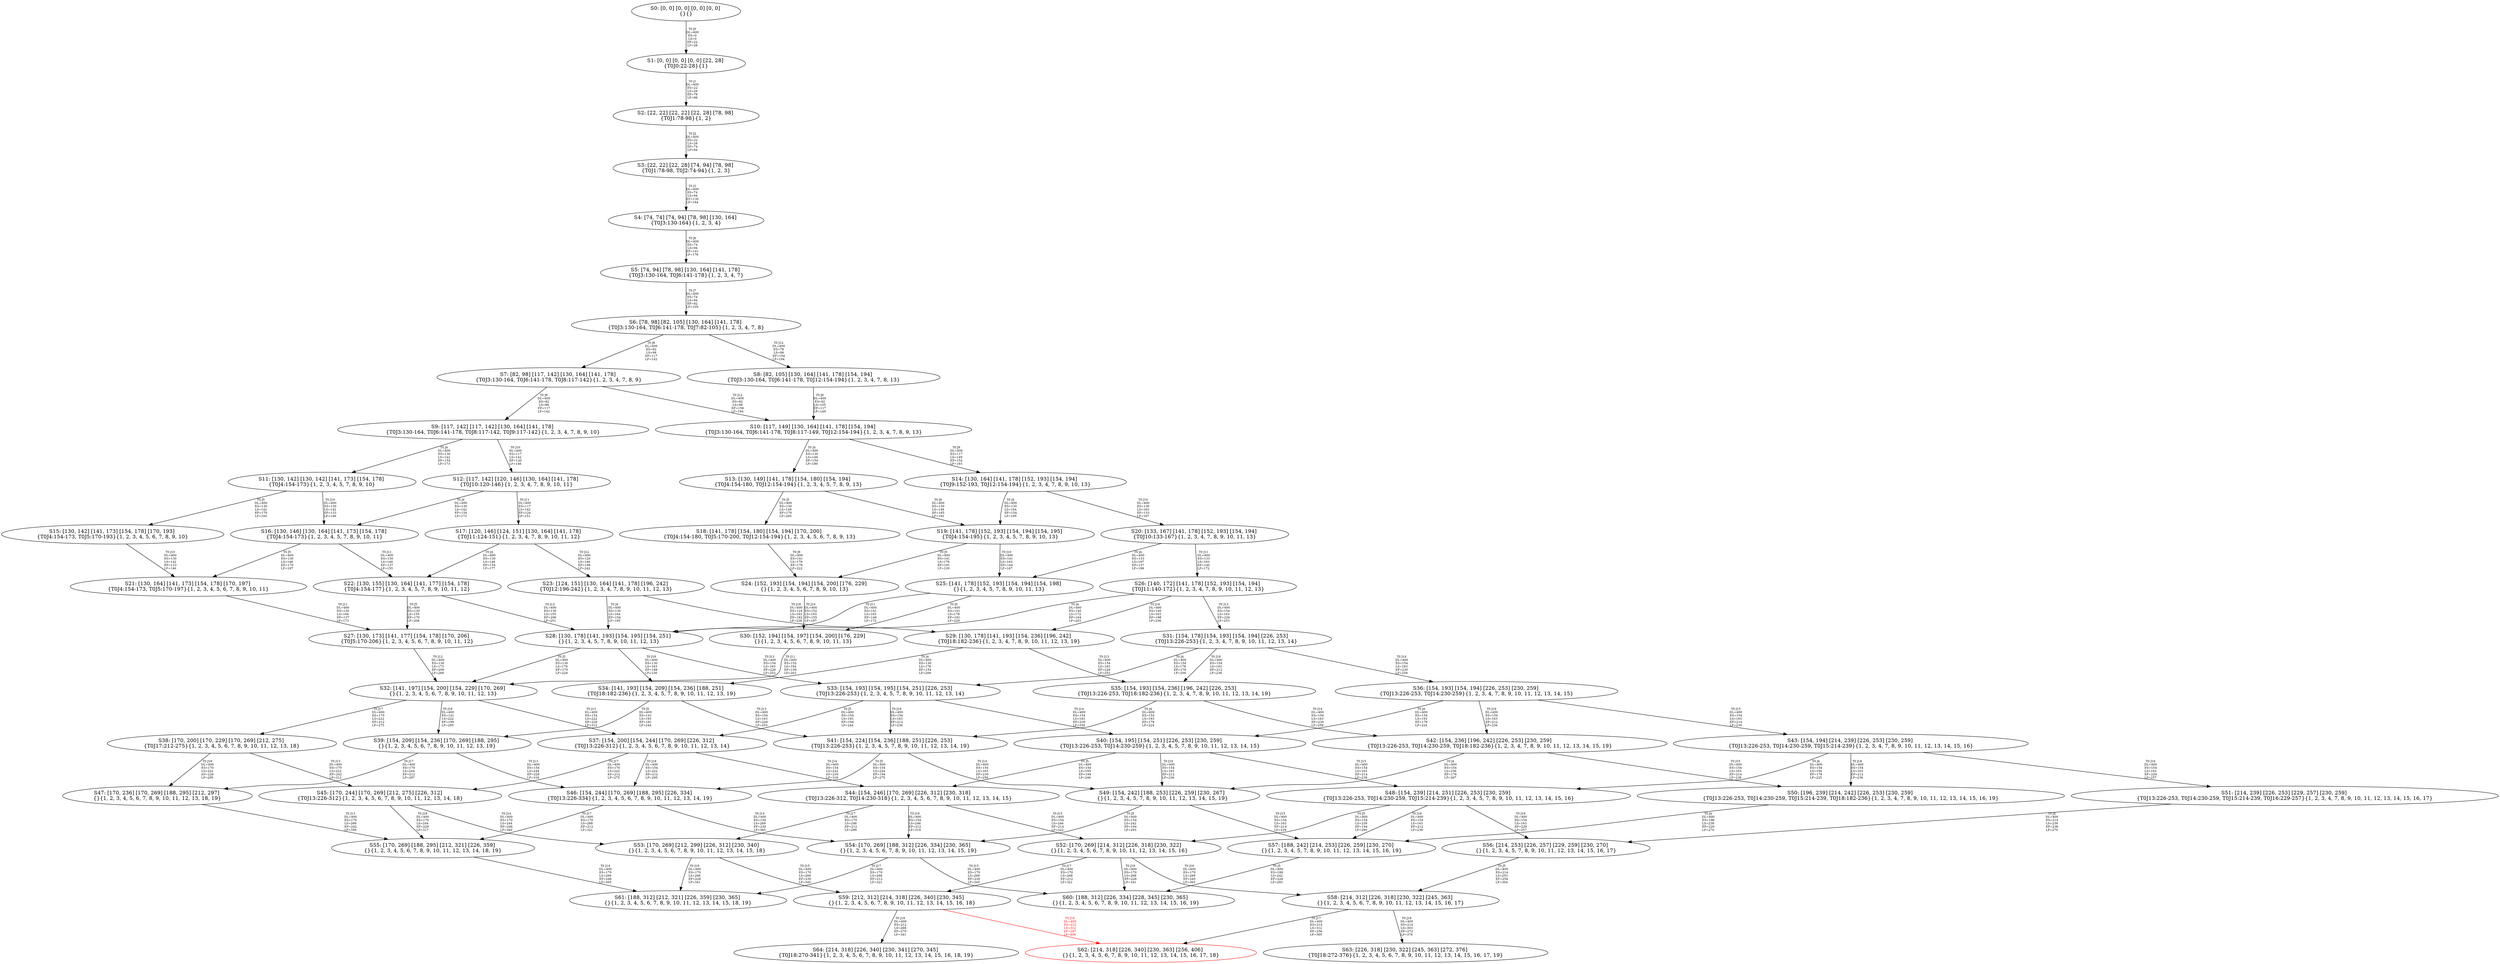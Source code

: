 digraph {
	S0[label="S0: [0, 0] [0, 0] [0, 0] [0, 0] \n{}{}"];
	S1[label="S1: [0, 0] [0, 0] [0, 0] [22, 28] \n{T0J0:22-28}{1}"];
	S2[label="S2: [22, 22] [22, 22] [22, 28] [78, 98] \n{T0J1:78-98}{1, 2}"];
	S3[label="S3: [22, 22] [22, 28] [74, 94] [78, 98] \n{T0J1:78-98, T0J2:74-94}{1, 2, 3}"];
	S4[label="S4: [74, 74] [74, 94] [78, 98] [130, 164] \n{T0J3:130-164}{1, 2, 3, 4}"];
	S5[label="S5: [74, 94] [78, 98] [130, 164] [141, 178] \n{T0J3:130-164, T0J6:141-178}{1, 2, 3, 4, 7}"];
	S6[label="S6: [78, 98] [82, 105] [130, 164] [141, 178] \n{T0J3:130-164, T0J6:141-178, T0J7:82-105}{1, 2, 3, 4, 7, 8}"];
	S7[label="S7: [82, 98] [117, 142] [130, 164] [141, 178] \n{T0J3:130-164, T0J6:141-178, T0J8:117-142}{1, 2, 3, 4, 7, 8, 9}"];
	S8[label="S8: [82, 105] [130, 164] [141, 178] [154, 194] \n{T0J3:130-164, T0J6:141-178, T0J12:154-194}{1, 2, 3, 4, 7, 8, 13}"];
	S9[label="S9: [117, 142] [117, 142] [130, 164] [141, 178] \n{T0J3:130-164, T0J6:141-178, T0J8:117-142, T0J9:117-142}{1, 2, 3, 4, 7, 8, 9, 10}"];
	S10[label="S10: [117, 149] [130, 164] [141, 178] [154, 194] \n{T0J3:130-164, T0J6:141-178, T0J8:117-149, T0J12:154-194}{1, 2, 3, 4, 7, 8, 9, 13}"];
	S11[label="S11: [130, 142] [130, 142] [141, 173] [154, 178] \n{T0J4:154-173}{1, 2, 3, 4, 5, 7, 8, 9, 10}"];
	S12[label="S12: [117, 142] [120, 146] [130, 164] [141, 178] \n{T0J10:120-146}{1, 2, 3, 4, 7, 8, 9, 10, 11}"];
	S13[label="S13: [130, 149] [141, 178] [154, 180] [154, 194] \n{T0J4:154-180, T0J12:154-194}{1, 2, 3, 4, 5, 7, 8, 9, 13}"];
	S14[label="S14: [130, 164] [141, 178] [152, 193] [154, 194] \n{T0J9:152-193, T0J12:154-194}{1, 2, 3, 4, 7, 8, 9, 10, 13}"];
	S15[label="S15: [130, 142] [141, 173] [154, 178] [170, 193] \n{T0J4:154-173, T0J5:170-193}{1, 2, 3, 4, 5, 6, 7, 8, 9, 10}"];
	S16[label="S16: [130, 146] [130, 164] [141, 173] [154, 178] \n{T0J4:154-173}{1, 2, 3, 4, 5, 7, 8, 9, 10, 11}"];
	S17[label="S17: [120, 146] [124, 151] [130, 164] [141, 178] \n{T0J11:124-151}{1, 2, 3, 4, 7, 8, 9, 10, 11, 12}"];
	S18[label="S18: [141, 178] [154, 180] [154, 194] [170, 200] \n{T0J4:154-180, T0J5:170-200, T0J12:154-194}{1, 2, 3, 4, 5, 6, 7, 8, 9, 13}"];
	S19[label="S19: [141, 178] [152, 193] [154, 194] [154, 195] \n{T0J4:154-195}{1, 2, 3, 4, 5, 7, 8, 9, 10, 13}"];
	S20[label="S20: [133, 167] [141, 178] [152, 193] [154, 194] \n{T0J10:133-167}{1, 2, 3, 4, 7, 8, 9, 10, 11, 13}"];
	S21[label="S21: [130, 164] [141, 173] [154, 178] [170, 197] \n{T0J4:154-173, T0J5:170-197}{1, 2, 3, 4, 5, 6, 7, 8, 9, 10, 11}"];
	S22[label="S22: [130, 155] [130, 164] [141, 177] [154, 178] \n{T0J4:154-177}{1, 2, 3, 4, 5, 7, 8, 9, 10, 11, 12}"];
	S23[label="S23: [124, 151] [130, 164] [141, 178] [196, 242] \n{T0J12:196-242}{1, 2, 3, 4, 7, 8, 9, 10, 11, 12, 13}"];
	S24[label="S24: [152, 193] [154, 194] [154, 200] [176, 229] \n{}{1, 2, 3, 4, 5, 6, 7, 8, 9, 10, 13}"];
	S25[label="S25: [141, 178] [152, 193] [154, 194] [154, 198] \n{}{1, 2, 3, 4, 5, 7, 8, 9, 10, 11, 13}"];
	S26[label="S26: [140, 172] [141, 178] [152, 193] [154, 194] \n{T0J11:140-172}{1, 2, 3, 4, 7, 8, 9, 10, 11, 12, 13}"];
	S27[label="S27: [130, 173] [141, 177] [154, 178] [170, 206] \n{T0J5:170-206}{1, 2, 3, 4, 5, 6, 7, 8, 9, 10, 11, 12}"];
	S28[label="S28: [130, 178] [141, 193] [154, 195] [154, 251] \n{}{1, 2, 3, 4, 5, 7, 8, 9, 10, 11, 12, 13}"];
	S29[label="S29: [130, 178] [141, 193] [154, 236] [196, 242] \n{T0J18:182-236}{1, 2, 3, 4, 7, 8, 9, 10, 11, 12, 13, 19}"];
	S30[label="S30: [152, 194] [154, 197] [154, 200] [176, 229] \n{}{1, 2, 3, 4, 5, 6, 7, 8, 9, 10, 11, 13}"];
	S31[label="S31: [154, 178] [154, 193] [154, 194] [226, 253] \n{T0J13:226-253}{1, 2, 3, 4, 7, 8, 9, 10, 11, 12, 13, 14}"];
	S32[label="S32: [141, 197] [154, 200] [154, 229] [170, 269] \n{}{1, 2, 3, 4, 5, 6, 7, 8, 9, 10, 11, 12, 13}"];
	S33[label="S33: [154, 193] [154, 195] [154, 251] [226, 253] \n{T0J13:226-253}{1, 2, 3, 4, 5, 7, 8, 9, 10, 11, 12, 13, 14}"];
	S34[label="S34: [141, 193] [154, 209] [154, 236] [188, 251] \n{T0J18:182-236}{1, 2, 3, 4, 5, 7, 8, 9, 10, 11, 12, 13, 19}"];
	S35[label="S35: [154, 193] [154, 236] [196, 242] [226, 253] \n{T0J13:226-253, T0J18:182-236}{1, 2, 3, 4, 7, 8, 9, 10, 11, 12, 13, 14, 19}"];
	S36[label="S36: [154, 193] [154, 194] [226, 253] [230, 259] \n{T0J13:226-253, T0J14:230-259}{1, 2, 3, 4, 7, 8, 9, 10, 11, 12, 13, 14, 15}"];
	S37[label="S37: [154, 200] [154, 244] [170, 269] [226, 312] \n{T0J13:226-312}{1, 2, 3, 4, 5, 6, 7, 8, 9, 10, 11, 12, 13, 14}"];
	S38[label="S38: [170, 200] [170, 229] [170, 269] [212, 275] \n{T0J17:212-275}{1, 2, 3, 4, 5, 6, 7, 8, 9, 10, 11, 12, 13, 18}"];
	S39[label="S39: [154, 209] [154, 236] [170, 269] [188, 295] \n{}{1, 2, 3, 4, 5, 6, 7, 8, 9, 10, 11, 12, 13, 19}"];
	S40[label="S40: [154, 195] [154, 251] [226, 253] [230, 259] \n{T0J13:226-253, T0J14:230-259}{1, 2, 3, 4, 5, 7, 8, 9, 10, 11, 12, 13, 14, 15}"];
	S41[label="S41: [154, 224] [154, 236] [188, 251] [226, 253] \n{T0J13:226-253}{1, 2, 3, 4, 5, 7, 8, 9, 10, 11, 12, 13, 14, 19}"];
	S42[label="S42: [154, 236] [196, 242] [226, 253] [230, 259] \n{T0J13:226-253, T0J14:230-259, T0J18:182-236}{1, 2, 3, 4, 7, 8, 9, 10, 11, 12, 13, 14, 15, 19}"];
	S43[label="S43: [154, 194] [214, 239] [226, 253] [230, 259] \n{T0J13:226-253, T0J14:230-259, T0J15:214-239}{1, 2, 3, 4, 7, 8, 9, 10, 11, 12, 13, 14, 15, 16}"];
	S44[label="S44: [154, 246] [170, 269] [226, 312] [230, 318] \n{T0J13:226-312, T0J14:230-318}{1, 2, 3, 4, 5, 6, 7, 8, 9, 10, 11, 12, 13, 14, 15}"];
	S45[label="S45: [170, 244] [170, 269] [212, 275] [226, 312] \n{T0J13:226-312}{1, 2, 3, 4, 5, 6, 7, 8, 9, 10, 11, 12, 13, 14, 18}"];
	S46[label="S46: [154, 244] [170, 269] [188, 295] [226, 334] \n{T0J13:226-334}{1, 2, 3, 4, 5, 6, 7, 8, 9, 10, 11, 12, 13, 14, 19}"];
	S47[label="S47: [170, 236] [170, 269] [188, 295] [212, 297] \n{}{1, 2, 3, 4, 5, 6, 7, 8, 9, 10, 11, 12, 13, 18, 19}"];
	S48[label="S48: [154, 239] [214, 251] [226, 253] [230, 259] \n{T0J13:226-253, T0J14:230-259, T0J15:214-239}{1, 2, 3, 4, 5, 7, 8, 9, 10, 11, 12, 13, 14, 15, 16}"];
	S49[label="S49: [154, 242] [188, 253] [226, 259] [230, 267] \n{}{1, 2, 3, 4, 5, 7, 8, 9, 10, 11, 12, 13, 14, 15, 19}"];
	S50[label="S50: [196, 239] [214, 242] [226, 253] [230, 259] \n{T0J13:226-253, T0J14:230-259, T0J15:214-239, T0J18:182-236}{1, 2, 3, 4, 7, 8, 9, 10, 11, 12, 13, 14, 15, 16, 19}"];
	S51[label="S51: [214, 239] [226, 253] [229, 257] [230, 259] \n{T0J13:226-253, T0J14:230-259, T0J15:214-239, T0J16:229-257}{1, 2, 3, 4, 7, 8, 9, 10, 11, 12, 13, 14, 15, 16, 17}"];
	S52[label="S52: [170, 269] [214, 312] [226, 318] [230, 322] \n{}{1, 2, 3, 4, 5, 6, 7, 8, 9, 10, 11, 12, 13, 14, 15, 16}"];
	S53[label="S53: [170, 269] [212, 299] [226, 312] [230, 340] \n{}{1, 2, 3, 4, 5, 6, 7, 8, 9, 10, 11, 12, 13, 14, 15, 18}"];
	S54[label="S54: [170, 269] [188, 312] [226, 334] [230, 365] \n{}{1, 2, 3, 4, 5, 6, 7, 8, 9, 10, 11, 12, 13, 14, 15, 19}"];
	S55[label="S55: [170, 269] [188, 295] [212, 321] [226, 359] \n{}{1, 2, 3, 4, 5, 6, 7, 8, 9, 10, 11, 12, 13, 14, 18, 19}"];
	S56[label="S56: [214, 253] [226, 257] [229, 259] [230, 270] \n{}{1, 2, 3, 4, 5, 7, 8, 9, 10, 11, 12, 13, 14, 15, 16, 17}"];
	S57[label="S57: [188, 242] [214, 253] [226, 259] [230, 270] \n{}{1, 2, 3, 4, 5, 7, 8, 9, 10, 11, 12, 13, 14, 15, 16, 19}"];
	S58[label="S58: [214, 312] [226, 318] [230, 322] [245, 363] \n{}{1, 2, 3, 4, 5, 6, 7, 8, 9, 10, 11, 12, 13, 14, 15, 16, 17}"];
	S59[label="S59: [212, 312] [214, 318] [226, 340] [230, 345] \n{}{1, 2, 3, 4, 5, 6, 7, 8, 9, 10, 11, 12, 13, 14, 15, 16, 18}"];
	S60[label="S60: [188, 312] [226, 334] [228, 345] [230, 365] \n{}{1, 2, 3, 4, 5, 6, 7, 8, 9, 10, 11, 12, 13, 14, 15, 16, 19}"];
	S61[label="S61: [188, 312] [212, 321] [226, 359] [230, 365] \n{}{1, 2, 3, 4, 5, 6, 7, 8, 9, 10, 11, 12, 13, 14, 15, 18, 19}"];
	S62[label="S62: [214, 318] [226, 340] [230, 363] [256, 406] \n{}{1, 2, 3, 4, 5, 6, 7, 8, 9, 10, 11, 12, 13, 14, 15, 16, 17, 18}"];
	S63[label="S63: [226, 318] [230, 322] [245, 363] [272, 376] \n{T0J18:272-376}{1, 2, 3, 4, 5, 6, 7, 8, 9, 10, 11, 12, 13, 14, 15, 16, 17, 19}"];
	S64[label="S64: [214, 318] [226, 340] [230, 341] [270, 345] \n{T0J18:270-341}{1, 2, 3, 4, 5, 6, 7, 8, 9, 10, 11, 12, 13, 14, 15, 16, 18, 19}"];
	S0 -> S1[label="T0 J0\nDL=400\nES=0\nLS=0\nEF=22\nLF=28",fontsize=8];
	S1 -> S2[label="T0 J1\nDL=400\nES=22\nLS=28\nEF=78\nLF=98",fontsize=8];
	S2 -> S3[label="T0 J2\nDL=400\nES=22\nLS=28\nEF=74\nLF=94",fontsize=8];
	S3 -> S4[label="T0 J3\nDL=400\nES=74\nLS=94\nEF=130\nLF=164",fontsize=8];
	S4 -> S5[label="T0 J6\nDL=400\nES=74\nLS=94\nEF=141\nLF=178",fontsize=8];
	S5 -> S6[label="T0 J7\nDL=400\nES=74\nLS=94\nEF=82\nLF=105",fontsize=8];
	S6 -> S7[label="T0 J8\nDL=400\nES=82\nLS=98\nEF=117\nLF=142",fontsize=8];
	S6 -> S8[label="T0 J12\nDL=400\nES=78\nLS=98\nEF=154\nLF=194",fontsize=8];
	S7 -> S9[label="T0 J9\nDL=400\nES=82\nLS=98\nEF=117\nLF=142",fontsize=8];
	S7 -> S10[label="T0 J12\nDL=400\nES=82\nLS=98\nEF=158\nLF=194",fontsize=8];
	S8 -> S10[label="T0 J8\nDL=400\nES=82\nLS=105\nEF=117\nLF=149",fontsize=8];
	S9 -> S11[label="T0 J4\nDL=400\nES=130\nLS=142\nEF=154\nLF=173",fontsize=8];
	S9 -> S12[label="T0 J10\nDL=400\nES=117\nLS=142\nEF=120\nLF=146",fontsize=8];
	S10 -> S13[label="T0 J4\nDL=400\nES=130\nLS=149\nEF=154\nLF=180",fontsize=8];
	S10 -> S14[label="T0 J9\nDL=400\nES=117\nLS=149\nEF=152\nLF=193",fontsize=8];
	S11 -> S15[label="T0 J5\nDL=400\nES=130\nLS=142\nEF=170\nLF=193",fontsize=8];
	S11 -> S16[label="T0 J10\nDL=400\nES=130\nLS=142\nEF=133\nLF=146",fontsize=8];
	S12 -> S16[label="T0 J4\nDL=400\nES=130\nLS=142\nEF=154\nLF=173",fontsize=8];
	S12 -> S17[label="T0 J11\nDL=400\nES=117\nLS=142\nEF=124\nLF=151",fontsize=8];
	S13 -> S18[label="T0 J5\nDL=400\nES=130\nLS=149\nEF=170\nLF=200",fontsize=8];
	S13 -> S19[label="T0 J9\nDL=400\nES=130\nLS=149\nEF=165\nLF=193",fontsize=8];
	S14 -> S19[label="T0 J4\nDL=400\nES=130\nLS=164\nEF=154\nLF=195",fontsize=8];
	S14 -> S20[label="T0 J10\nDL=400\nES=130\nLS=163\nEF=133\nLF=167",fontsize=8];
	S15 -> S21[label="T0 J10\nDL=400\nES=130\nLS=142\nEF=133\nLF=146",fontsize=8];
	S16 -> S21[label="T0 J5\nDL=400\nES=130\nLS=146\nEF=170\nLF=197",fontsize=8];
	S16 -> S22[label="T0 J11\nDL=400\nES=130\nLS=146\nEF=137\nLF=155",fontsize=8];
	S17 -> S22[label="T0 J4\nDL=400\nES=130\nLS=146\nEF=154\nLF=177",fontsize=8];
	S17 -> S23[label="T0 J12\nDL=400\nES=120\nLS=146\nEF=196\nLF=242",fontsize=8];
	S18 -> S24[label="T0 J9\nDL=400\nES=141\nLS=178\nEF=176\nLF=222",fontsize=8];
	S19 -> S24[label="T0 J5\nDL=400\nES=141\nLS=178\nEF=181\nLF=229",fontsize=8];
	S19 -> S25[label="T0 J10\nDL=400\nES=141\nLS=163\nEF=144\nLF=167",fontsize=8];
	S20 -> S25[label="T0 J4\nDL=400\nES=133\nLS=167\nEF=157\nLF=198",fontsize=8];
	S20 -> S26[label="T0 J11\nDL=400\nES=133\nLS=163\nEF=140\nLF=172",fontsize=8];
	S21 -> S27[label="T0 J11\nDL=400\nES=130\nLS=164\nEF=137\nLF=173",fontsize=8];
	S22 -> S27[label="T0 J5\nDL=400\nES=130\nLS=155\nEF=170\nLF=206",fontsize=8];
	S22 -> S28[label="T0 J12\nDL=400\nES=130\nLS=155\nEF=206\nLF=251",fontsize=8];
	S23 -> S28[label="T0 J4\nDL=400\nES=130\nLS=164\nEF=154\nLF=195",fontsize=8];
	S23 -> S29[label="T0 J18\nDL=400\nES=124\nLS=163\nEF=182\nLF=236",fontsize=8];
	S24 -> S30[label="T0 J10\nDL=400\nES=152\nLS=193\nEF=155\nLF=197",fontsize=8];
	S25 -> S30[label="T0 J5\nDL=400\nES=141\nLS=178\nEF=181\nLF=229",fontsize=8];
	S25 -> S28[label="T0 J11\nDL=400\nES=141\nLS=163\nEF=148\nLF=172",fontsize=8];
	S26 -> S28[label="T0 J4\nDL=400\nES=140\nLS=172\nEF=164\nLF=203",fontsize=8];
	S26 -> S31[label="T0 J13\nDL=400\nES=154\nLS=163\nEF=226\nLF=253",fontsize=8];
	S26 -> S29[label="T0 J18\nDL=400\nES=140\nLS=163\nEF=198\nLF=236",fontsize=8];
	S27 -> S32[label="T0 J12\nDL=400\nES=130\nLS=173\nEF=206\nLF=269",fontsize=8];
	S28 -> S32[label="T0 J5\nDL=400\nES=130\nLS=178\nEF=170\nLF=229",fontsize=8];
	S28 -> S33[label="T0 J13\nDL=400\nES=154\nLS=163\nEF=226\nLF=253",fontsize=8];
	S28 -> S34[label="T0 J18\nDL=400\nES=130\nLS=163\nEF=188\nLF=236",fontsize=8];
	S29 -> S34[label="T0 J4\nDL=400\nES=130\nLS=178\nEF=154\nLF=209",fontsize=8];
	S29 -> S35[label="T0 J13\nDL=400\nES=154\nLS=163\nEF=226\nLF=253",fontsize=8];
	S30 -> S32[label="T0 J11\nDL=400\nES=152\nLS=194\nEF=159\nLF=203",fontsize=8];
	S31 -> S33[label="T0 J4\nDL=400\nES=154\nLS=178\nEF=178\nLF=209",fontsize=8];
	S31 -> S36[label="T0 J14\nDL=400\nES=154\nLS=163\nEF=230\nLF=259",fontsize=8];
	S31 -> S35[label="T0 J18\nDL=400\nES=154\nLS=163\nEF=212\nLF=236",fontsize=8];
	S32 -> S37[label="T0 J13\nDL=400\nES=154\nLS=222\nEF=226\nLF=312",fontsize=8];
	S32 -> S38[label="T0 J17\nDL=400\nES=170\nLS=222\nEF=212\nLF=275",fontsize=8];
	S32 -> S39[label="T0 J18\nDL=400\nES=141\nLS=222\nEF=199\nLF=295",fontsize=8];
	S33 -> S37[label="T0 J5\nDL=400\nES=154\nLS=193\nEF=194\nLF=244",fontsize=8];
	S33 -> S40[label="T0 J14\nDL=400\nES=154\nLS=163\nEF=230\nLF=259",fontsize=8];
	S33 -> S41[label="T0 J18\nDL=400\nES=154\nLS=163\nEF=212\nLF=236",fontsize=8];
	S34 -> S39[label="T0 J5\nDL=400\nES=141\nLS=193\nEF=181\nLF=244",fontsize=8];
	S34 -> S41[label="T0 J13\nDL=400\nES=154\nLS=163\nEF=226\nLF=253",fontsize=8];
	S35 -> S41[label="T0 J4\nDL=400\nES=154\nLS=193\nEF=178\nLF=224",fontsize=8];
	S35 -> S42[label="T0 J14\nDL=400\nES=154\nLS=163\nEF=230\nLF=259",fontsize=8];
	S36 -> S40[label="T0 J4\nDL=400\nES=154\nLS=193\nEF=178\nLF=224",fontsize=8];
	S36 -> S43[label="T0 J15\nDL=400\nES=154\nLS=163\nEF=214\nLF=239",fontsize=8];
	S36 -> S42[label="T0 J18\nDL=400\nES=154\nLS=163\nEF=212\nLF=236",fontsize=8];
	S37 -> S44[label="T0 J14\nDL=400\nES=154\nLS=222\nEF=230\nLF=318",fontsize=8];
	S37 -> S45[label="T0 J17\nDL=400\nES=170\nLS=222\nEF=212\nLF=275",fontsize=8];
	S37 -> S46[label="T0 J18\nDL=400\nES=154\nLS=222\nEF=212\nLF=295",fontsize=8];
	S38 -> S45[label="T0 J13\nDL=400\nES=170\nLS=222\nEF=242\nLF=312",fontsize=8];
	S38 -> S47[label="T0 J18\nDL=400\nES=170\nLS=222\nEF=228\nLF=295",fontsize=8];
	S39 -> S46[label="T0 J13\nDL=400\nES=154\nLS=244\nEF=226\nLF=334",fontsize=8];
	S39 -> S47[label="T0 J17\nDL=400\nES=170\nLS=244\nEF=212\nLF=297",fontsize=8];
	S40 -> S44[label="T0 J5\nDL=400\nES=154\nLS=195\nEF=194\nLF=246",fontsize=8];
	S40 -> S48[label="T0 J15\nDL=400\nES=154\nLS=163\nEF=214\nLF=239",fontsize=8];
	S40 -> S49[label="T0 J18\nDL=400\nES=154\nLS=163\nEF=212\nLF=236",fontsize=8];
	S41 -> S46[label="T0 J5\nDL=400\nES=154\nLS=224\nEF=194\nLF=275",fontsize=8];
	S41 -> S49[label="T0 J14\nDL=400\nES=154\nLS=163\nEF=230\nLF=259",fontsize=8];
	S42 -> S49[label="T0 J4\nDL=400\nES=154\nLS=236\nEF=178\nLF=267",fontsize=8];
	S42 -> S50[label="T0 J15\nDL=400\nES=154\nLS=163\nEF=214\nLF=239",fontsize=8];
	S43 -> S48[label="T0 J4\nDL=400\nES=154\nLS=194\nEF=178\nLF=225",fontsize=8];
	S43 -> S51[label="T0 J16\nDL=400\nES=154\nLS=163\nEF=229\nLF=257",fontsize=8];
	S43 -> S50[label="T0 J18\nDL=400\nES=154\nLS=163\nEF=212\nLF=236",fontsize=8];
	S44 -> S52[label="T0 J15\nDL=400\nES=154\nLS=246\nEF=214\nLF=322",fontsize=8];
	S44 -> S53[label="T0 J17\nDL=400\nES=170\nLS=246\nEF=212\nLF=299",fontsize=8];
	S44 -> S54[label="T0 J18\nDL=400\nES=154\nLS=246\nEF=212\nLF=319",fontsize=8];
	S45 -> S53[label="T0 J14\nDL=400\nES=170\nLS=244\nEF=246\nLF=340",fontsize=8];
	S45 -> S55[label="T0 J18\nDL=400\nES=170\nLS=244\nEF=228\nLF=317",fontsize=8];
	S46 -> S54[label="T0 J14\nDL=400\nES=154\nLS=269\nEF=230\nLF=365",fontsize=8];
	S46 -> S55[label="T0 J17\nDL=400\nES=170\nLS=268\nEF=212\nLF=321",fontsize=8];
	S47 -> S55[label="T0 J13\nDL=400\nES=170\nLS=269\nEF=242\nLF=359",fontsize=8];
	S48 -> S52[label="T0 J5\nDL=400\nES=154\nLS=239\nEF=194\nLF=290",fontsize=8];
	S48 -> S56[label="T0 J16\nDL=400\nES=154\nLS=163\nEF=229\nLF=257",fontsize=8];
	S48 -> S57[label="T0 J18\nDL=400\nES=154\nLS=163\nEF=212\nLF=236",fontsize=8];
	S49 -> S54[label="T0 J5\nDL=400\nES=154\nLS=242\nEF=194\nLF=293",fontsize=8];
	S49 -> S57[label="T0 J15\nDL=400\nES=154\nLS=163\nEF=214\nLF=239",fontsize=8];
	S50 -> S57[label="T0 J4\nDL=400\nES=196\nLS=239\nEF=220\nLF=270",fontsize=8];
	S51 -> S56[label="T0 J4\nDL=400\nES=214\nLS=239\nEF=238\nLF=270",fontsize=8];
	S52 -> S58[label="T0 J16\nDL=400\nES=170\nLS=269\nEF=245\nLF=363",fontsize=8];
	S52 -> S59[label="T0 J17\nDL=400\nES=170\nLS=268\nEF=212\nLF=321",fontsize=8];
	S52 -> S60[label="T0 J18\nDL=400\nES=170\nLS=268\nEF=228\nLF=341",fontsize=8];
	S53 -> S59[label="T0 J15\nDL=400\nES=170\nLS=269\nEF=230\nLF=345",fontsize=8];
	S53 -> S61[label="T0 J18\nDL=400\nES=170\nLS=268\nEF=228\nLF=341",fontsize=8];
	S54 -> S60[label="T0 J15\nDL=400\nES=170\nLS=269\nEF=230\nLF=345",fontsize=8];
	S54 -> S61[label="T0 J17\nDL=400\nES=170\nLS=268\nEF=212\nLF=321",fontsize=8];
	S55 -> S61[label="T0 J14\nDL=400\nES=170\nLS=269\nEF=246\nLF=365",fontsize=8];
	S56 -> S58[label="T0 J5\nDL=400\nES=214\nLS=253\nEF=254\nLF=304",fontsize=8];
	S57 -> S60[label="T0 J5\nDL=400\nES=188\nLS=242\nEF=228\nLF=293",fontsize=8];
	S58 -> S62[label="T0 J17\nDL=400\nES=214\nLS=312\nEF=256\nLF=365",fontsize=8];
	S58 -> S63[label="T0 J18\nDL=400\nES=214\nLS=303\nEF=272\nLF=376",fontsize=8];
	S59 -> S62[label="T0 J16\nDL=400\nES=212\nLS=312\nEF=287\nLF=406",color=Red,fontcolor=Red,fontsize=8];
S62[color=Red];
	S59 -> S64[label="T0 J18\nDL=400\nES=212\nLS=268\nEF=270\nLF=341",fontsize=8];
}
